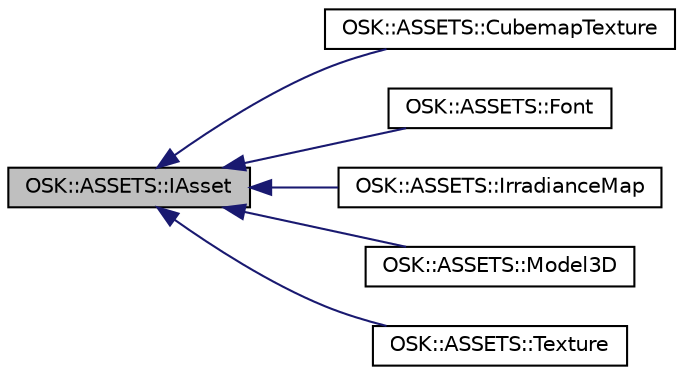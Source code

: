 digraph "OSK::ASSETS::IAsset"
{
 // LATEX_PDF_SIZE
  edge [fontname="Helvetica",fontsize="10",labelfontname="Helvetica",labelfontsize="10"];
  node [fontname="Helvetica",fontsize="10",shape=record];
  rankdir="LR";
  Node1 [label="OSK::ASSETS::IAsset",height=0.2,width=0.4,color="black", fillcolor="grey75", style="filled", fontcolor="black",tooltip="Un asset es un archivo/contenido que se usa en un juego. Incluye contenido como texturas,..."];
  Node1 -> Node2 [dir="back",color="midnightblue",fontsize="10",style="solid",fontname="Helvetica"];
  Node2 [label="OSK::ASSETS::CubemapTexture",height=0.2,width=0.4,color="black", fillcolor="white", style="filled",URL="$class_o_s_k_1_1_a_s_s_e_t_s_1_1_cubemap_texture.html",tooltip="Representa una textura para un cubemap. Se puede usar para renderizar un skybox."];
  Node1 -> Node3 [dir="back",color="midnightblue",fontsize="10",style="solid",fontname="Helvetica"];
  Node3 [label="OSK::ASSETS::Font",height=0.2,width=0.4,color="black", fillcolor="white", style="filled",URL="$class_o_s_k_1_1_a_s_s_e_t_s_1_1_font.html",tooltip="Representa una fuente: un asset que almacena una fuente que nos permite renderizar texto."];
  Node1 -> Node4 [dir="back",color="midnightblue",fontsize="10",style="solid",fontname="Helvetica"];
  Node4 [label="OSK::ASSETS::IrradianceMap",height=0.2,width=0.4,color="black", fillcolor="white", style="filled",URL="$class_o_s_k_1_1_a_s_s_e_t_s_1_1_irradiance_map.html",tooltip="Un irradiance map es un cubemap que contiene información sobre el color de la luz procedente de la es..."];
  Node1 -> Node5 [dir="back",color="midnightblue",fontsize="10",style="solid",fontname="Helvetica"];
  Node5 [label="OSK::ASSETS::Model3D",height=0.2,width=0.4,color="black", fillcolor="white", style="filled",URL="$class_o_s_k_1_1_a_s_s_e_t_s_1_1_model3_d.html",tooltip="Un modelo 3D, para el renderizado 3D. Está compuesto por una serie de meshes 3D."];
  Node1 -> Node6 [dir="back",color="midnightblue",fontsize="10",style="solid",fontname="Helvetica"];
  Node6 [label="OSK::ASSETS::Texture",height=0.2,width=0.4,color="black", fillcolor="white", style="filled",URL="$class_o_s_k_1_1_a_s_s_e_t_s_1_1_texture.html",tooltip="Una textura que será usada en renderizado 2D / 3D."];
}
